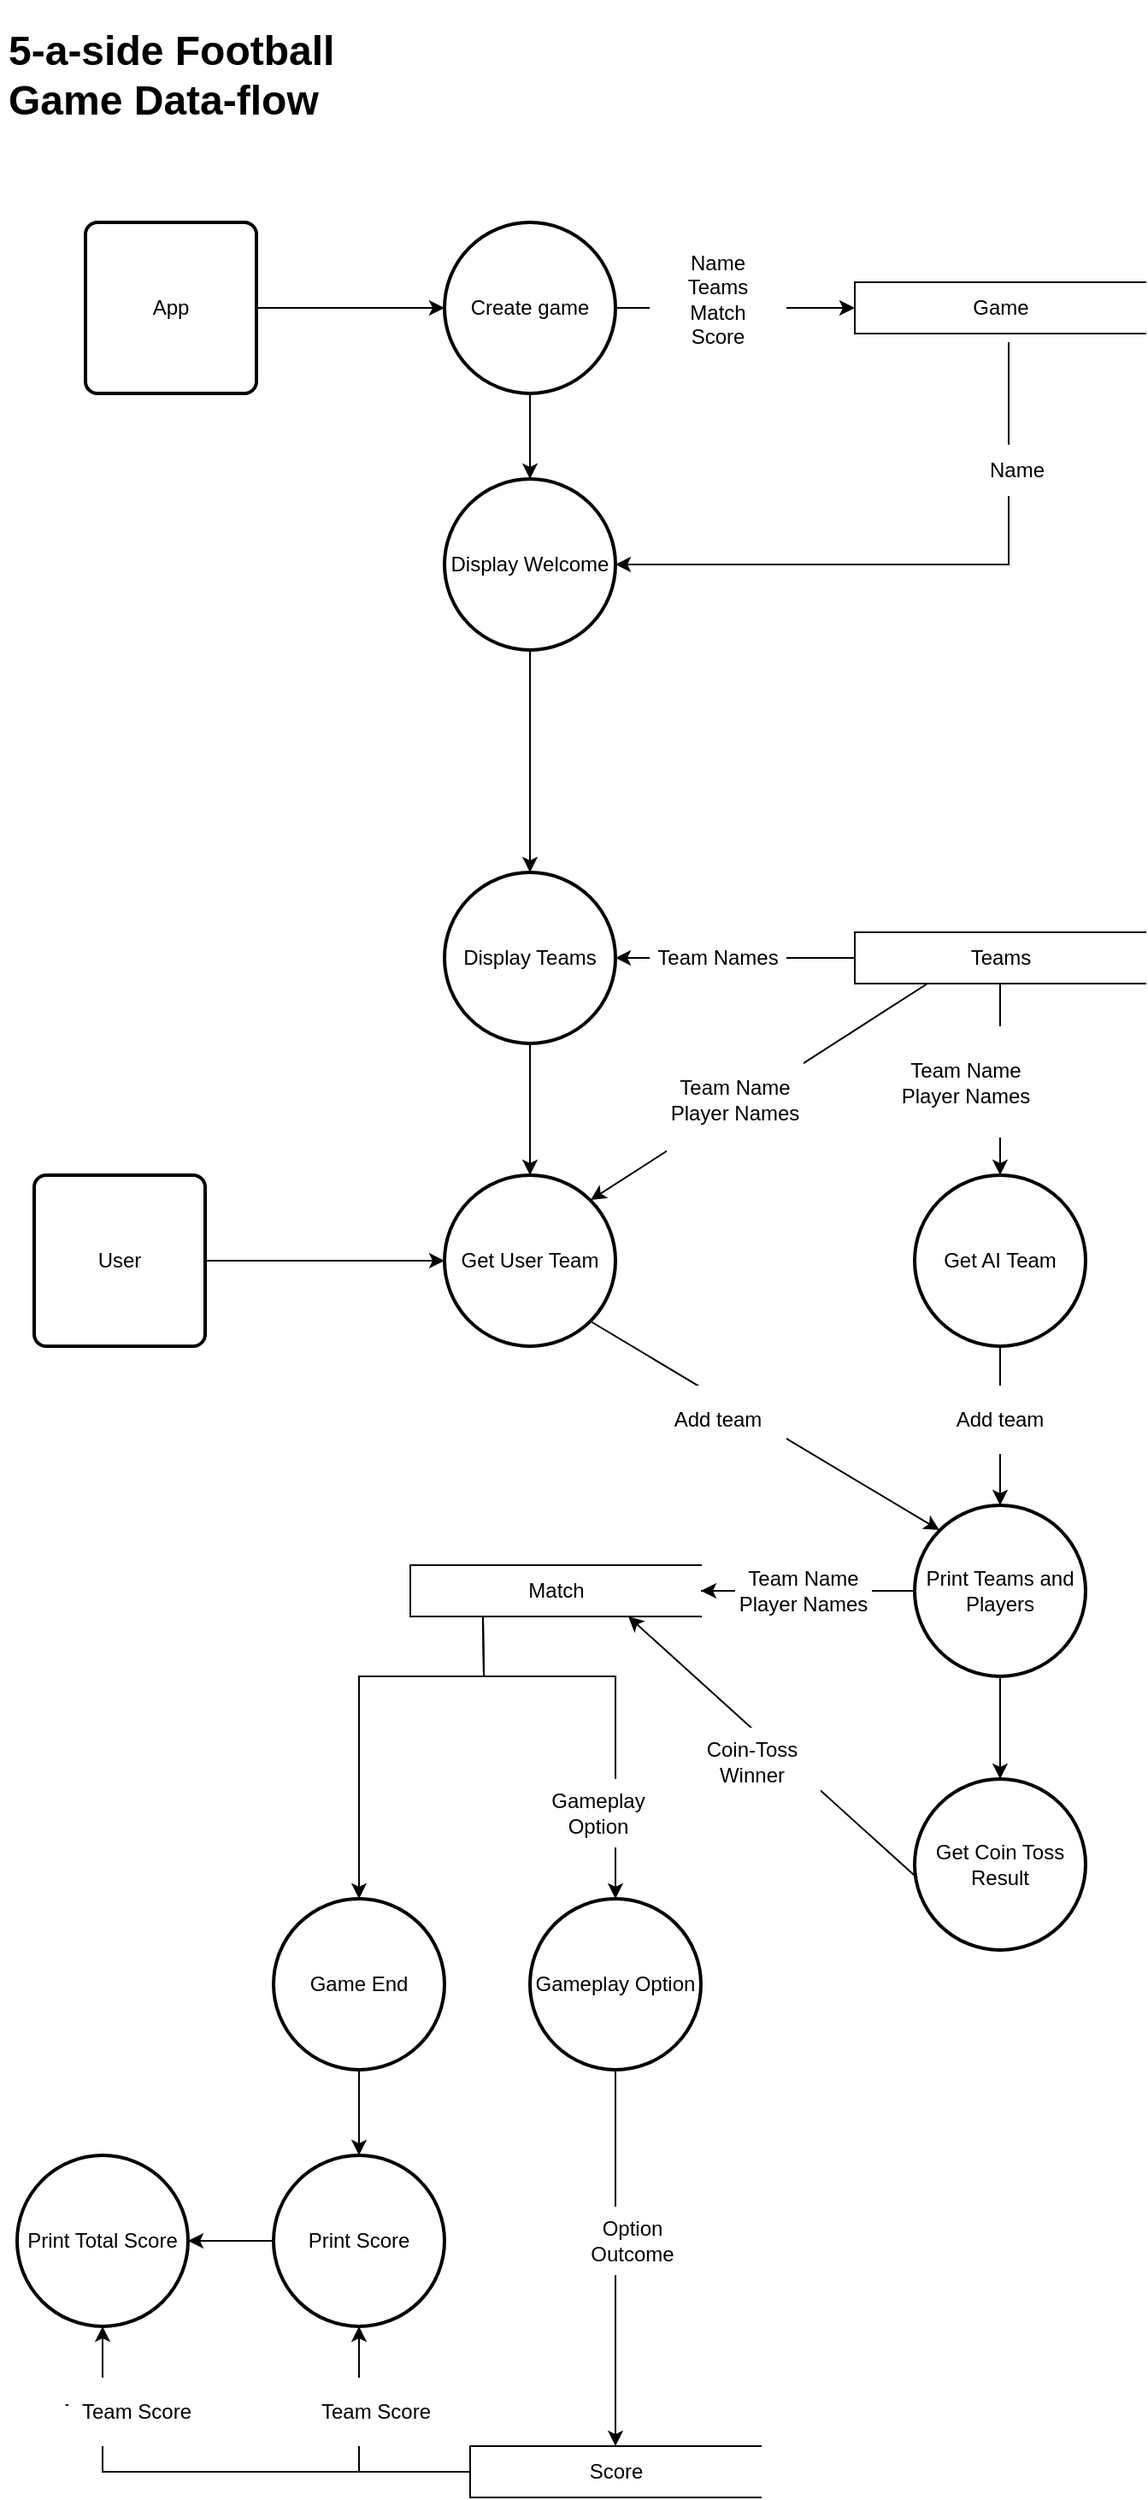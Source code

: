 <mxfile version="15.9.1" type="device"><diagram id="7En2sO-2Jk7Gg1pljkpY" name="Page-1"><mxGraphModel dx="1038" dy="624" grid="1" gridSize="10" guides="1" tooltips="1" connect="1" arrows="1" fold="1" page="1" pageScale="1" pageWidth="1169" pageHeight="827" math="0" shadow="0"><root><mxCell id="0"/><mxCell id="1" parent="0"/><mxCell id="9Q53_2FYMakE8OvdwxDR-1" value="&lt;h1&gt;5-a-side Football Game Data-flow&lt;/h1&gt;&lt;p&gt;&lt;br&gt;&lt;/p&gt;" style="text;html=1;strokeColor=none;fillColor=none;spacing=5;spacingTop=-20;whiteSpace=wrap;overflow=hidden;rounded=0;" parent="1" vertex="1"><mxGeometry x="20" y="20" width="240" height="80" as="geometry"/></mxCell><mxCell id="9Q53_2FYMakE8OvdwxDR-3" value="App" style="rounded=1;whiteSpace=wrap;html=1;absoluteArcSize=1;arcSize=14;strokeWidth=2;" parent="1" vertex="1"><mxGeometry x="70" y="140" width="100" height="100" as="geometry"/></mxCell><mxCell id="9Q53_2FYMakE8OvdwxDR-5" value="Create game" style="strokeWidth=2;html=1;shape=mxgraph.flowchart.start_2;whiteSpace=wrap;" parent="1" vertex="1"><mxGeometry x="280" y="140" width="100" height="100" as="geometry"/></mxCell><mxCell id="9Q53_2FYMakE8OvdwxDR-6" value="" style="endArrow=classic;html=1;rounded=0;exitX=1;exitY=0.5;exitDx=0;exitDy=0;entryX=0;entryY=0.5;entryDx=0;entryDy=0;entryPerimeter=0;" parent="1" source="9Q53_2FYMakE8OvdwxDR-3" target="9Q53_2FYMakE8OvdwxDR-5" edge="1"><mxGeometry width="50" height="50" relative="1" as="geometry"><mxPoint x="500" y="280" as="sourcePoint"/><mxPoint x="550" y="230" as="targetPoint"/></mxGeometry></mxCell><mxCell id="9Q53_2FYMakE8OvdwxDR-8" value="Game" style="html=1;dashed=0;whitespace=wrap;shape=partialRectangle;right=0;" parent="1" vertex="1"><mxGeometry x="520" y="175" width="170" height="30" as="geometry"/></mxCell><mxCell id="9Q53_2FYMakE8OvdwxDR-10" value="" style="endArrow=classic;html=1;rounded=0;exitX=1;exitY=0.5;exitDx=0;exitDy=0;exitPerimeter=0;entryX=0;entryY=0.5;entryDx=0;entryDy=0;" parent="1" source="9Q53_2FYMakE8OvdwxDR-5" target="9Q53_2FYMakE8OvdwxDR-8" edge="1"><mxGeometry width="50" height="50" relative="1" as="geometry"><mxPoint x="500" y="280" as="sourcePoint"/><mxPoint x="550" y="230" as="targetPoint"/></mxGeometry></mxCell><mxCell id="9Q53_2FYMakE8OvdwxDR-11" value="Name&lt;br&gt;Teams&lt;br&gt;Match&lt;br&gt;Score" style="text;html=1;strokeColor=none;fillColor=default;align=center;verticalAlign=middle;whiteSpace=wrap;rounded=0;" parent="1" vertex="1"><mxGeometry x="400" y="120" width="80" height="130" as="geometry"/></mxCell><mxCell id="9Q53_2FYMakE8OvdwxDR-21" value="" style="edgeStyle=orthogonalEdgeStyle;rounded=0;orthogonalLoop=1;jettySize=auto;html=1;entryX=0.5;entryY=0;entryDx=0;entryDy=0;entryPerimeter=0;" parent="1" source="9Q53_2FYMakE8OvdwxDR-12" target="9Q53_2FYMakE8OvdwxDR-23" edge="1"><mxGeometry relative="1" as="geometry"><mxPoint x="330" y="470" as="targetPoint"/></mxGeometry></mxCell><mxCell id="9Q53_2FYMakE8OvdwxDR-12" value="Display Welcome" style="strokeWidth=2;html=1;shape=mxgraph.flowchart.start_2;whiteSpace=wrap;" parent="1" vertex="1"><mxGeometry x="280" y="290" width="100" height="100" as="geometry"/></mxCell><mxCell id="9Q53_2FYMakE8OvdwxDR-13" value="" style="endArrow=classic;html=1;rounded=0;entryX=1;entryY=0.5;entryDx=0;entryDy=0;entryPerimeter=0;" parent="1" target="9Q53_2FYMakE8OvdwxDR-12" edge="1"><mxGeometry width="50" height="50" relative="1" as="geometry"><mxPoint x="610" y="210" as="sourcePoint"/><mxPoint x="550" y="260" as="targetPoint"/><Array as="points"><mxPoint x="610" y="340"/></Array></mxGeometry></mxCell><mxCell id="9Q53_2FYMakE8OvdwxDR-14" value="" style="endArrow=classic;html=1;rounded=0;exitX=0.5;exitY=1;exitDx=0;exitDy=0;exitPerimeter=0;entryX=0.5;entryY=0;entryDx=0;entryDy=0;entryPerimeter=0;" parent="1" source="9Q53_2FYMakE8OvdwxDR-5" target="9Q53_2FYMakE8OvdwxDR-12" edge="1"><mxGeometry width="50" height="50" relative="1" as="geometry"><mxPoint x="500" y="310" as="sourcePoint"/><mxPoint x="550" y="260" as="targetPoint"/></mxGeometry></mxCell><mxCell id="9Q53_2FYMakE8OvdwxDR-17" value="Name" style="text;html=1;strokeColor=none;fillColor=default;align=center;verticalAlign=middle;whiteSpace=wrap;rounded=0;" parent="1" vertex="1"><mxGeometry x="585" y="270" width="60" height="30" as="geometry"/></mxCell><mxCell id="9Q53_2FYMakE8OvdwxDR-19" value="User" style="rounded=1;whiteSpace=wrap;html=1;absoluteArcSize=1;arcSize=14;strokeWidth=2;" parent="1" vertex="1"><mxGeometry x="40" y="697" width="100" height="100" as="geometry"/></mxCell><mxCell id="9Q53_2FYMakE8OvdwxDR-27" value="" style="edgeStyle=orthogonalEdgeStyle;rounded=0;orthogonalLoop=1;jettySize=auto;html=1;" parent="1" source="9Q53_2FYMakE8OvdwxDR-23" target="9Q53_2FYMakE8OvdwxDR-26" edge="1"><mxGeometry relative="1" as="geometry"/></mxCell><mxCell id="9Q53_2FYMakE8OvdwxDR-23" value="Display Teams" style="strokeWidth=2;html=1;shape=mxgraph.flowchart.start_2;whiteSpace=wrap;" parent="1" vertex="1"><mxGeometry x="280" y="520" width="100" height="100" as="geometry"/></mxCell><mxCell id="9Q53_2FYMakE8OvdwxDR-25" value="Teams" style="html=1;dashed=0;whitespace=wrap;shape=partialRectangle;right=0;" parent="1" vertex="1"><mxGeometry x="520" y="555" width="170" height="30" as="geometry"/></mxCell><mxCell id="9Q53_2FYMakE8OvdwxDR-26" value="Get User Team" style="strokeWidth=2;html=1;shape=mxgraph.flowchart.start_2;whiteSpace=wrap;" parent="1" vertex="1"><mxGeometry x="280" y="697" width="100" height="100" as="geometry"/></mxCell><mxCell id="9Q53_2FYMakE8OvdwxDR-28" value="" style="endArrow=classic;html=1;rounded=0;entryX=1;entryY=0.5;entryDx=0;entryDy=0;entryPerimeter=0;exitX=0;exitY=0.5;exitDx=0;exitDy=0;" parent="1" source="9Q53_2FYMakE8OvdwxDR-25" target="9Q53_2FYMakE8OvdwxDR-23" edge="1"><mxGeometry width="50" height="50" relative="1" as="geometry"><mxPoint x="500" y="570" as="sourcePoint"/><mxPoint x="550" y="530" as="targetPoint"/></mxGeometry></mxCell><mxCell id="9Q53_2FYMakE8OvdwxDR-29" value="Team Names" style="text;html=1;strokeColor=none;fillColor=default;align=center;verticalAlign=middle;whiteSpace=wrap;rounded=0;" parent="1" vertex="1"><mxGeometry x="400" y="537.5" width="80" height="65" as="geometry"/></mxCell><mxCell id="9Q53_2FYMakE8OvdwxDR-35" value="Get AI Team" style="strokeWidth=2;html=1;shape=mxgraph.flowchart.start_2;whiteSpace=wrap;" parent="1" vertex="1"><mxGeometry x="555" y="697" width="100" height="100" as="geometry"/></mxCell><mxCell id="9Q53_2FYMakE8OvdwxDR-46" value="" style="endArrow=classic;html=1;rounded=0;exitX=0.25;exitY=1;exitDx=0;exitDy=0;entryX=0.855;entryY=0.145;entryDx=0;entryDy=0;entryPerimeter=0;" parent="1" source="9Q53_2FYMakE8OvdwxDR-25" target="9Q53_2FYMakE8OvdwxDR-26" edge="1"><mxGeometry width="50" height="50" relative="1" as="geometry"><mxPoint x="500" y="810" as="sourcePoint"/><mxPoint x="550" y="760" as="targetPoint"/></mxGeometry></mxCell><mxCell id="9Q53_2FYMakE8OvdwxDR-33" value="Team Name&lt;br&gt;Player Names" style="text;html=1;strokeColor=none;fillColor=default;align=center;verticalAlign=middle;whiteSpace=wrap;rounded=0;" parent="1" vertex="1"><mxGeometry x="410" y="620" width="80" height="65" as="geometry"/></mxCell><mxCell id="9Q53_2FYMakE8OvdwxDR-48" value="" style="endArrow=classic;html=1;rounded=0;exitX=0.5;exitY=1;exitDx=0;exitDy=0;entryX=0.5;entryY=0;entryDx=0;entryDy=0;entryPerimeter=0;" parent="1" source="9Q53_2FYMakE8OvdwxDR-25" target="9Q53_2FYMakE8OvdwxDR-35" edge="1"><mxGeometry width="50" height="50" relative="1" as="geometry"><mxPoint x="500" y="810" as="sourcePoint"/><mxPoint x="550" y="760" as="targetPoint"/></mxGeometry></mxCell><mxCell id="9Q53_2FYMakE8OvdwxDR-37" value="Team Name&lt;br&gt;Player Names" style="text;html=1;strokeColor=none;fillColor=default;align=center;verticalAlign=middle;whiteSpace=wrap;rounded=0;" parent="1" vertex="1"><mxGeometry x="545" y="610" width="80" height="65" as="geometry"/></mxCell><mxCell id="9Q53_2FYMakE8OvdwxDR-49" value="" style="endArrow=classic;html=1;rounded=0;exitX=0.5;exitY=1;exitDx=0;exitDy=0;exitPerimeter=0;entryX=0.5;entryY=0;entryDx=0;entryDy=0;entryPerimeter=0;" parent="1" source="9Q53_2FYMakE8OvdwxDR-35" target="9Q53_2FYMakE8OvdwxDR-53" edge="1"><mxGeometry width="50" height="50" relative="1" as="geometry"><mxPoint x="500" y="810" as="sourcePoint"/><mxPoint x="585" y="890" as="targetPoint"/></mxGeometry></mxCell><mxCell id="9Q53_2FYMakE8OvdwxDR-44" value="Add team" style="text;html=1;strokeColor=none;fillColor=default;align=center;verticalAlign=middle;whiteSpace=wrap;rounded=0;" parent="1" vertex="1"><mxGeometry x="565" y="820" width="80" height="40" as="geometry"/></mxCell><mxCell id="9Q53_2FYMakE8OvdwxDR-50" value="" style="endArrow=classic;html=1;rounded=0;exitX=0.855;exitY=0.855;exitDx=0;exitDy=0;exitPerimeter=0;entryX=0.145;entryY=0.145;entryDx=0;entryDy=0;entryPerimeter=0;" parent="1" source="9Q53_2FYMakE8OvdwxDR-26" target="9Q53_2FYMakE8OvdwxDR-53" edge="1"><mxGeometry width="50" height="50" relative="1" as="geometry"><mxPoint x="500" y="810" as="sourcePoint"/><mxPoint x="542.5" y="890" as="targetPoint"/></mxGeometry></mxCell><mxCell id="9Q53_2FYMakE8OvdwxDR-51" value="Add team" style="text;html=1;strokeColor=none;fillColor=default;align=center;verticalAlign=middle;whiteSpace=wrap;rounded=0;" parent="1" vertex="1"><mxGeometry x="400" y="820" width="80" height="40" as="geometry"/></mxCell><mxCell id="9Q53_2FYMakE8OvdwxDR-58" value="" style="edgeStyle=orthogonalEdgeStyle;rounded=0;orthogonalLoop=1;jettySize=auto;html=1;startArrow=none;" parent="1" source="9Q53_2FYMakE8OvdwxDR-64" target="9Q53_2FYMakE8OvdwxDR-57" edge="1"><mxGeometry relative="1" as="geometry"/></mxCell><mxCell id="9Q53_2FYMakE8OvdwxDR-53" value="Print Teams and Players" style="strokeWidth=2;html=1;shape=mxgraph.flowchart.start_2;whiteSpace=wrap;" parent="1" vertex="1"><mxGeometry x="555" y="890" width="100" height="100" as="geometry"/></mxCell><mxCell id="9Q53_2FYMakE8OvdwxDR-57" value="Match" style="html=1;dashed=0;whitespace=wrap;shape=partialRectangle;right=0;" parent="1" vertex="1"><mxGeometry x="260" y="925" width="170" height="30" as="geometry"/></mxCell><mxCell id="9Q53_2FYMakE8OvdwxDR-64" value="Team Name&lt;br&gt;Player Names" style="text;html=1;strokeColor=none;fillColor=default;align=center;verticalAlign=middle;whiteSpace=wrap;rounded=0;" parent="1" vertex="1"><mxGeometry x="450" y="907.5" width="80" height="65" as="geometry"/></mxCell><mxCell id="9Q53_2FYMakE8OvdwxDR-65" value="" style="edgeStyle=orthogonalEdgeStyle;rounded=0;orthogonalLoop=1;jettySize=auto;html=1;endArrow=none;" parent="1" source="9Q53_2FYMakE8OvdwxDR-53" target="9Q53_2FYMakE8OvdwxDR-64" edge="1"><mxGeometry relative="1" as="geometry"><mxPoint x="535" y="940" as="sourcePoint"/><mxPoint x="430" y="940" as="targetPoint"/></mxGeometry></mxCell><mxCell id="9Q53_2FYMakE8OvdwxDR-67" value="Get Coin Toss Result" style="strokeWidth=2;html=1;shape=mxgraph.flowchart.start_2;whiteSpace=wrap;" parent="1" vertex="1"><mxGeometry x="555" y="1050" width="100" height="100" as="geometry"/></mxCell><mxCell id="9Q53_2FYMakE8OvdwxDR-68" value="" style="endArrow=classic;html=1;rounded=0;exitX=0.5;exitY=1;exitDx=0;exitDy=0;exitPerimeter=0;entryX=0.5;entryY=0;entryDx=0;entryDy=0;entryPerimeter=0;" parent="1" source="9Q53_2FYMakE8OvdwxDR-53" target="9Q53_2FYMakE8OvdwxDR-67" edge="1"><mxGeometry width="50" height="50" relative="1" as="geometry"><mxPoint x="540" y="980" as="sourcePoint"/><mxPoint x="590" y="930" as="targetPoint"/></mxGeometry></mxCell><mxCell id="9Q53_2FYMakE8OvdwxDR-69" value="" style="endArrow=classic;html=1;rounded=0;exitX=0.014;exitY=0.578;exitDx=0;exitDy=0;exitPerimeter=0;entryX=0.75;entryY=1;entryDx=0;entryDy=0;" parent="1" source="9Q53_2FYMakE8OvdwxDR-67" target="9Q53_2FYMakE8OvdwxDR-57" edge="1"><mxGeometry width="50" height="50" relative="1" as="geometry"><mxPoint x="540" y="980" as="sourcePoint"/><mxPoint x="590" y="930" as="targetPoint"/></mxGeometry></mxCell><mxCell id="9Q53_2FYMakE8OvdwxDR-70" value="Coin-Toss Winner" style="text;html=1;strokeColor=none;fillColor=default;align=center;verticalAlign=middle;whiteSpace=wrap;rounded=0;" parent="1" vertex="1"><mxGeometry x="420" y="1020" width="80" height="40" as="geometry"/></mxCell><mxCell id="9Q53_2FYMakE8OvdwxDR-71" value="Score" style="html=1;dashed=0;whitespace=wrap;shape=partialRectangle;right=0;" parent="1" vertex="1"><mxGeometry x="295" y="1440" width="170" height="30" as="geometry"/></mxCell><mxCell id="9Q53_2FYMakE8OvdwxDR-77" value="" style="edgeStyle=orthogonalEdgeStyle;rounded=0;orthogonalLoop=1;jettySize=auto;html=1;exitX=0.5;exitY=1;exitDx=0;exitDy=0;exitPerimeter=0;" parent="1" source="9Q53_2FYMakE8OvdwxDR-80" target="9Q53_2FYMakE8OvdwxDR-71" edge="1"><mxGeometry relative="1" as="geometry"/></mxCell><mxCell id="9Q53_2FYMakE8OvdwxDR-72" value="Game End" style="strokeWidth=2;html=1;shape=mxgraph.flowchart.start_2;whiteSpace=wrap;" parent="1" vertex="1"><mxGeometry x="180" y="1120" width="100" height="100" as="geometry"/></mxCell><mxCell id="9Q53_2FYMakE8OvdwxDR-73" value="" style="endArrow=classic;html=1;rounded=0;exitX=0.25;exitY=1;exitDx=0;exitDy=0;entryX=0.5;entryY=0;entryDx=0;entryDy=0;entryPerimeter=0;" parent="1" source="9Q53_2FYMakE8OvdwxDR-57" target="9Q53_2FYMakE8OvdwxDR-72" edge="1"><mxGeometry width="50" height="50" relative="1" as="geometry"><mxPoint x="300" y="960" as="sourcePoint"/><mxPoint x="303" y="1120" as="targetPoint"/><Array as="points"><mxPoint x="303" y="990"/><mxPoint x="230" y="990"/></Array></mxGeometry></mxCell><mxCell id="9Q53_2FYMakE8OvdwxDR-78" value="Option Outcome" style="text;html=1;strokeColor=none;fillColor=default;align=center;verticalAlign=middle;whiteSpace=wrap;rounded=0;" parent="1" vertex="1"><mxGeometry x="350" y="1300" width="80" height="40" as="geometry"/></mxCell><mxCell id="9Q53_2FYMakE8OvdwxDR-80" value="Gameplay Option" style="strokeWidth=2;html=1;shape=mxgraph.flowchart.start_2;whiteSpace=wrap;" parent="1" vertex="1"><mxGeometry x="330" y="1120" width="100" height="100" as="geometry"/></mxCell><mxCell id="9Q53_2FYMakE8OvdwxDR-81" value="" style="endArrow=classic;html=1;rounded=0;entryX=0.5;entryY=0;entryDx=0;entryDy=0;entryPerimeter=0;exitX=0.25;exitY=1;exitDx=0;exitDy=0;" parent="1" source="9Q53_2FYMakE8OvdwxDR-57" target="9Q53_2FYMakE8OvdwxDR-80" edge="1"><mxGeometry width="50" height="50" relative="1" as="geometry"><mxPoint x="300" y="950" as="sourcePoint"/><mxPoint x="590" y="1130" as="targetPoint"/><Array as="points"><mxPoint x="303" y="990"/><mxPoint x="380" y="990"/></Array></mxGeometry></mxCell><mxCell id="9Q53_2FYMakE8OvdwxDR-75" value="Gameplay Option" style="text;html=1;strokeColor=none;fillColor=default;align=center;verticalAlign=middle;whiteSpace=wrap;rounded=0;" parent="1" vertex="1"><mxGeometry x="330" y="1050" width="80" height="40" as="geometry"/></mxCell><mxCell id="9Q53_2FYMakE8OvdwxDR-83" value="Print Score" style="strokeWidth=2;html=1;shape=mxgraph.flowchart.start_2;whiteSpace=wrap;" parent="1" vertex="1"><mxGeometry x="180" y="1270" width="100" height="100" as="geometry"/></mxCell><mxCell id="9Q53_2FYMakE8OvdwxDR-84" value="Print Total Score" style="strokeWidth=2;html=1;shape=mxgraph.flowchart.start_2;whiteSpace=wrap;" parent="1" vertex="1"><mxGeometry x="30" y="1270" width="100" height="100" as="geometry"/></mxCell><mxCell id="9Q53_2FYMakE8OvdwxDR-85" value="" style="endArrow=classic;html=1;rounded=0;exitX=0.5;exitY=1;exitDx=0;exitDy=0;exitPerimeter=0;entryX=0.5;entryY=0;entryDx=0;entryDy=0;entryPerimeter=0;" parent="1" source="9Q53_2FYMakE8OvdwxDR-72" target="9Q53_2FYMakE8OvdwxDR-83" edge="1"><mxGeometry width="50" height="50" relative="1" as="geometry"><mxPoint x="300" y="1290" as="sourcePoint"/><mxPoint x="350" y="1240" as="targetPoint"/></mxGeometry></mxCell><mxCell id="9Q53_2FYMakE8OvdwxDR-86" value="" style="endArrow=classic;html=1;rounded=0;exitX=0;exitY=0.5;exitDx=0;exitDy=0;exitPerimeter=0;entryX=1;entryY=0.5;entryDx=0;entryDy=0;entryPerimeter=0;" parent="1" source="9Q53_2FYMakE8OvdwxDR-83" target="9Q53_2FYMakE8OvdwxDR-84" edge="1"><mxGeometry width="50" height="50" relative="1" as="geometry"><mxPoint x="300" y="1290" as="sourcePoint"/><mxPoint x="350" y="1240" as="targetPoint"/></mxGeometry></mxCell><mxCell id="9Q53_2FYMakE8OvdwxDR-87" value="" style="endArrow=classic;html=1;rounded=0;exitX=0;exitY=0.5;exitDx=0;exitDy=0;entryX=0.5;entryY=1;entryDx=0;entryDy=0;entryPerimeter=0;" parent="1" source="9Q53_2FYMakE8OvdwxDR-71" target="9Q53_2FYMakE8OvdwxDR-84" edge="1"><mxGeometry width="50" height="50" relative="1" as="geometry"><mxPoint x="300" y="1290" as="sourcePoint"/><mxPoint x="350" y="1240" as="targetPoint"/><Array as="points"><mxPoint x="80" y="1455"/></Array></mxGeometry></mxCell><mxCell id="9Q53_2FYMakE8OvdwxDR-88" value="" style="endArrow=classic;html=1;rounded=0;exitX=0;exitY=0.5;exitDx=0;exitDy=0;entryX=0.5;entryY=1;entryDx=0;entryDy=0;entryPerimeter=0;" parent="1" source="9Q53_2FYMakE8OvdwxDR-71" target="9Q53_2FYMakE8OvdwxDR-83" edge="1"><mxGeometry width="50" height="50" relative="1" as="geometry"><mxPoint x="300" y="1290" as="sourcePoint"/><mxPoint x="350" y="1240" as="targetPoint"/><Array as="points"><mxPoint x="230" y="1455"/></Array></mxGeometry></mxCell><mxCell id="9Q53_2FYMakE8OvdwxDR-90" value="Team Score" style="text;html=1;strokeColor=none;fillColor=default;align=center;verticalAlign=middle;whiteSpace=wrap;rounded=0;" parent="1" vertex="1"><mxGeometry x="200" y="1400" width="80" height="40" as="geometry"/></mxCell><mxCell id="9Q53_2FYMakE8OvdwxDR-92" value="Team Score" style="text;html=1;strokeColor=none;fillColor=default;align=center;verticalAlign=middle;whiteSpace=wrap;rounded=0;" parent="1" vertex="1"><mxGeometry x="50" y="1400" width="80" height="40" as="geometry"/></mxCell><mxCell id="9Q53_2FYMakE8OvdwxDR-93" value="Team Score" style="text;html=1;strokeColor=none;fillColor=default;align=center;verticalAlign=middle;whiteSpace=wrap;rounded=0;" parent="1" vertex="1"><mxGeometry x="60" y="1400" width="80" height="40" as="geometry"/></mxCell><mxCell id="ygY_xxuakUdBo2AhMSJh-1" value="" style="endArrow=classic;html=1;rounded=0;entryX=0;entryY=0.5;entryDx=0;entryDy=0;entryPerimeter=0;exitX=1;exitY=0.5;exitDx=0;exitDy=0;" edge="1" parent="1" source="9Q53_2FYMakE8OvdwxDR-19" target="9Q53_2FYMakE8OvdwxDR-26"><mxGeometry width="50" height="50" relative="1" as="geometry"><mxPoint x="140" y="760" as="sourcePoint"/><mxPoint x="190" y="710" as="targetPoint"/></mxGeometry></mxCell></root></mxGraphModel></diagram></mxfile>